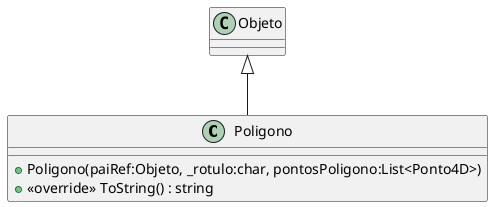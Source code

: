 @startuml name
class Poligono {
    + Poligono(paiRef:Objeto, _rotulo:char, pontosPoligono:List<Ponto4D>)
    + <<override>> ToString() : string
}
Objeto <|-- Poligono
@enduml
